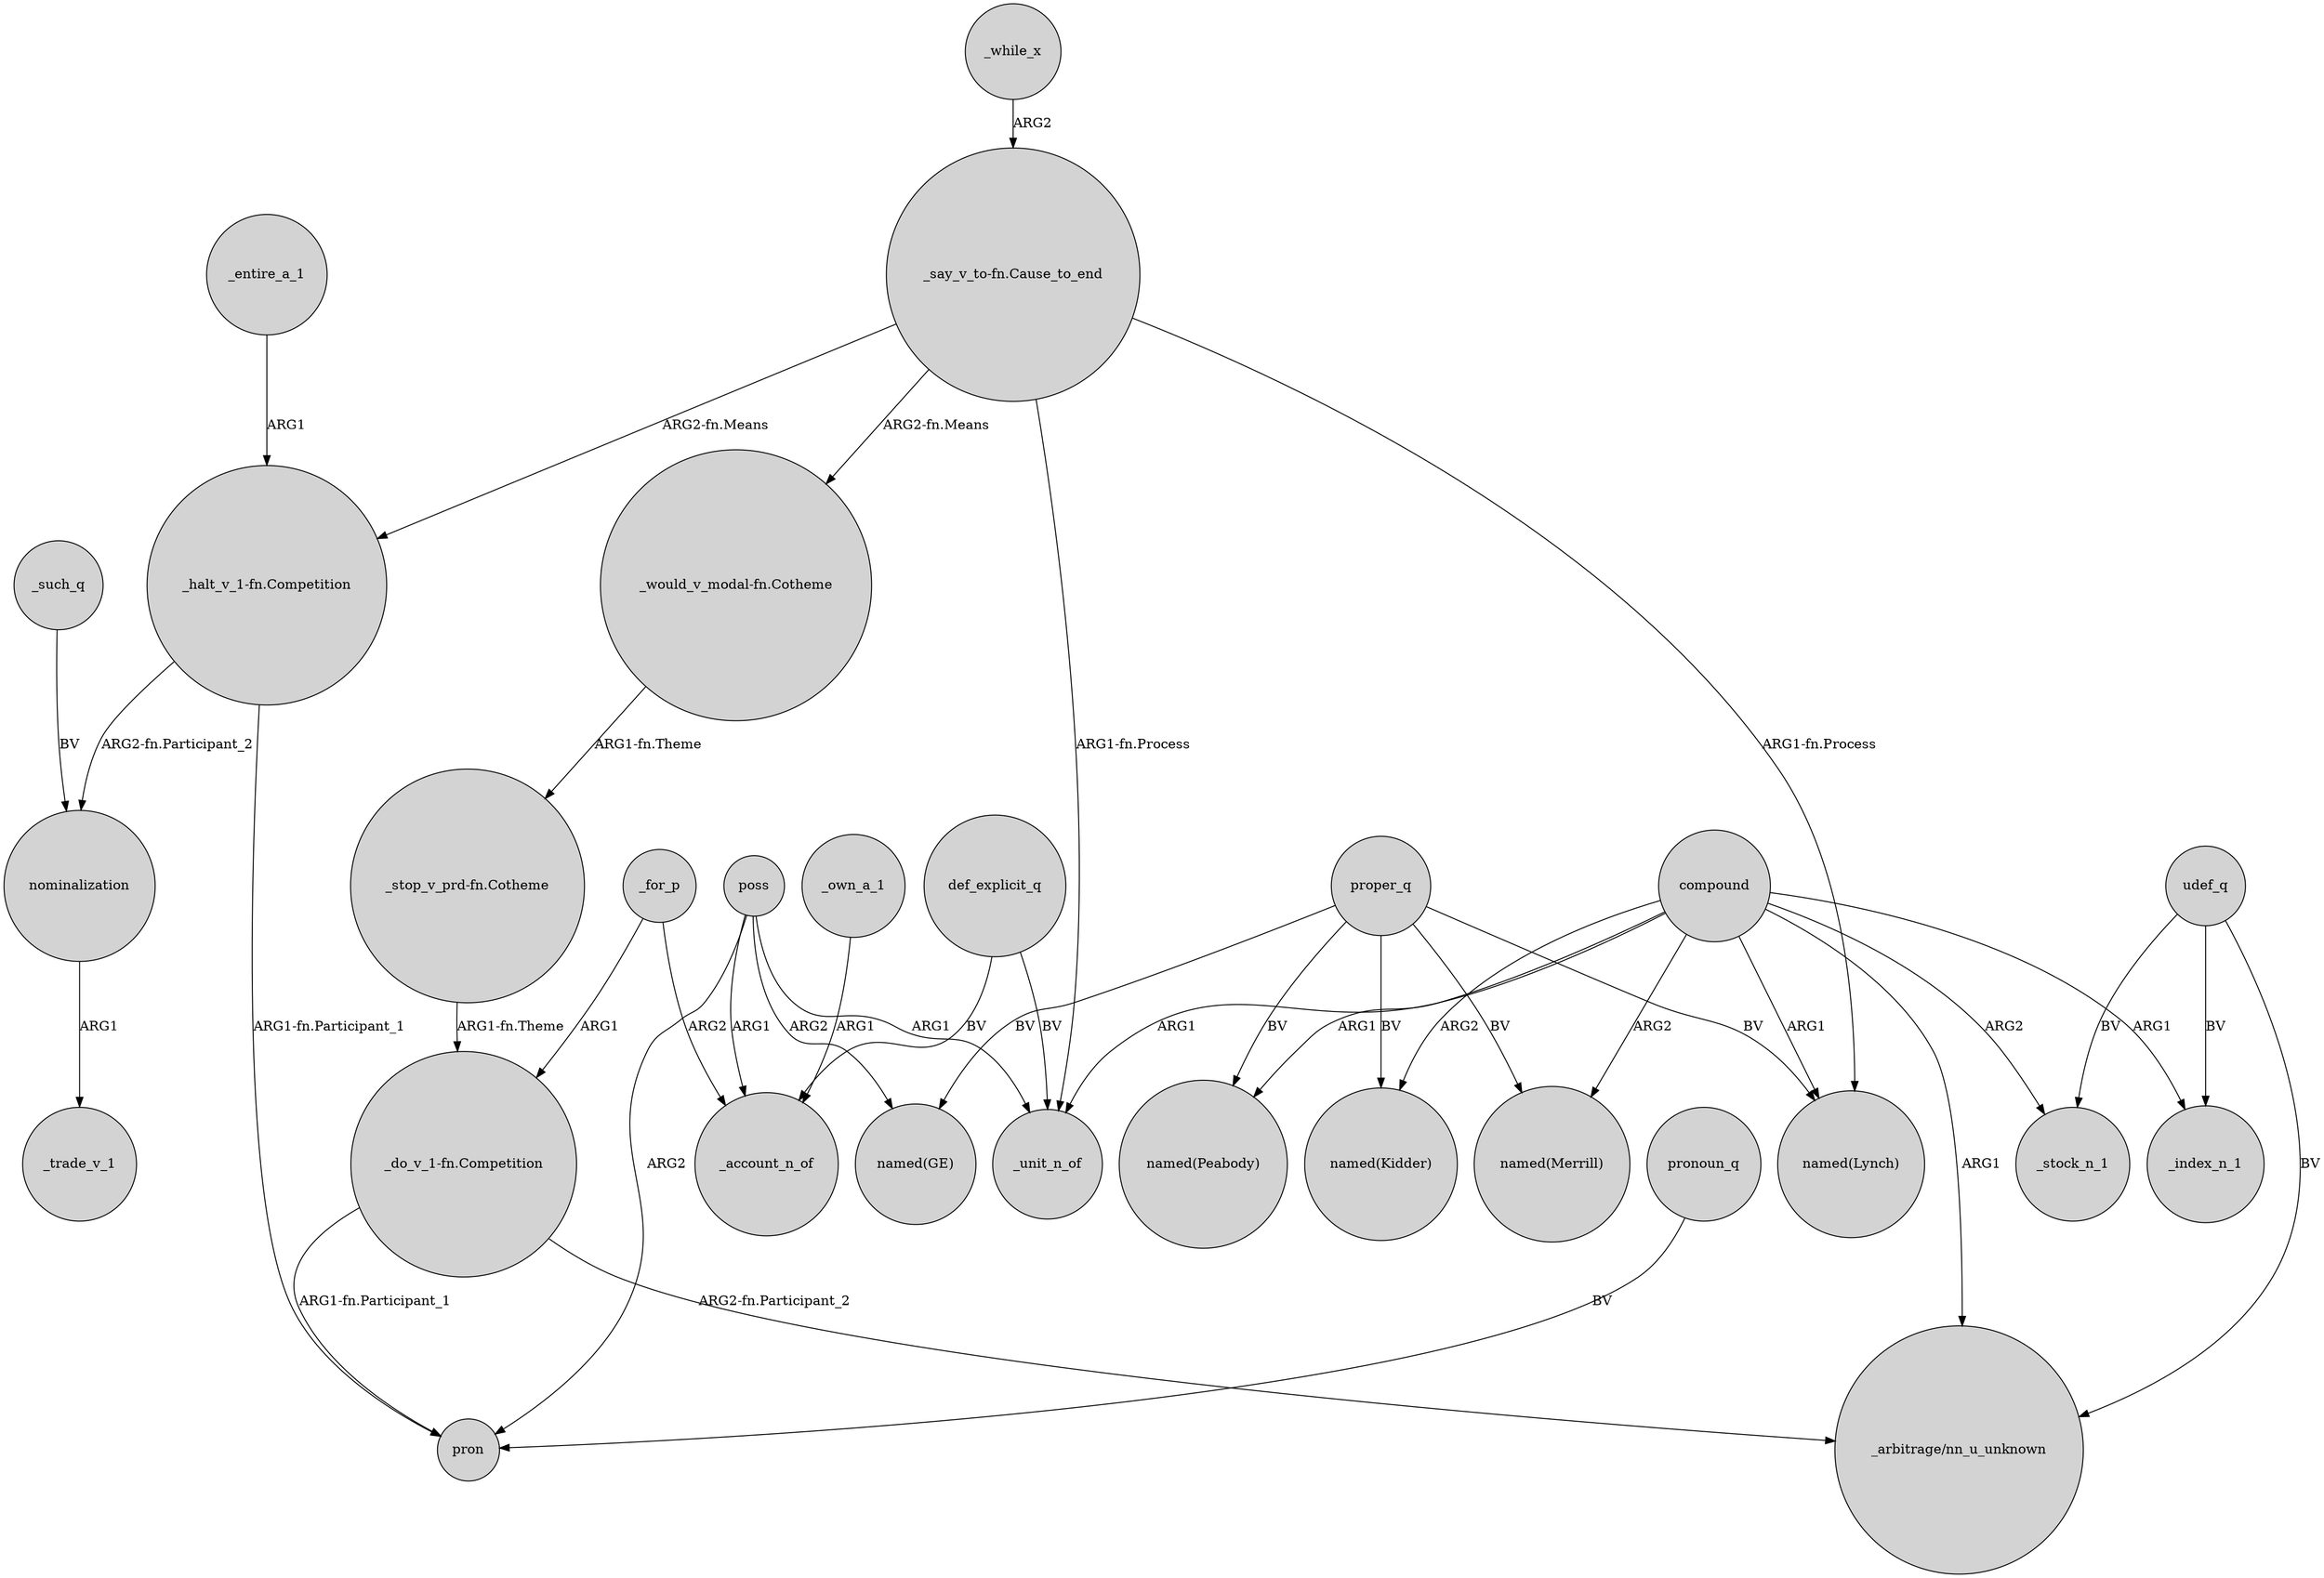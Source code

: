 digraph {
	node [shape=circle style=filled]
	"_say_v_to-fn.Cause_to_end" -> _unit_n_of [label="ARG1-fn.Process"]
	"_do_v_1-fn.Competition" -> "_arbitrage/nn_u_unknown" [label="ARG2-fn.Participant_2"]
	compound -> "named(Peabody)" [label=ARG1]
	proper_q -> "named(Peabody)" [label=BV]
	proper_q -> "named(Merrill)" [label=BV]
	"_do_v_1-fn.Competition" -> pron [label="ARG1-fn.Participant_1"]
	"_halt_v_1-fn.Competition" -> pron [label="ARG1-fn.Participant_1"]
	udef_q -> _index_n_1 [label=BV]
	def_explicit_q -> _account_n_of [label=BV]
	_entire_a_1 -> "_halt_v_1-fn.Competition" [label=ARG1]
	_while_x -> "_say_v_to-fn.Cause_to_end" [label=ARG2]
	pronoun_q -> pron [label=BV]
	"_say_v_to-fn.Cause_to_end" -> "named(Lynch)" [label="ARG1-fn.Process"]
	poss -> pron [label=ARG2]
	udef_q -> _stock_n_1 [label=BV]
	def_explicit_q -> _unit_n_of [label=BV]
	poss -> "named(GE)" [label=ARG2]
	"_stop_v_prd-fn.Cotheme" -> "_do_v_1-fn.Competition" [label="ARG1-fn.Theme"]
	compound -> "named(Kidder)" [label=ARG2]
	compound -> _stock_n_1 [label=ARG2]
	udef_q -> "_arbitrage/nn_u_unknown" [label=BV]
	"_would_v_modal-fn.Cotheme" -> "_stop_v_prd-fn.Cotheme" [label="ARG1-fn.Theme"]
	proper_q -> "named(GE)" [label=BV]
	proper_q -> "named(Lynch)" [label=BV]
	_such_q -> nominalization [label=BV]
	compound -> "_arbitrage/nn_u_unknown" [label=ARG1]
	"_say_v_to-fn.Cause_to_end" -> "_halt_v_1-fn.Competition" [label="ARG2-fn.Means"]
	_for_p -> "_do_v_1-fn.Competition" [label=ARG1]
	compound -> _index_n_1 [label=ARG1]
	compound -> "named(Lynch)" [label=ARG1]
	"_halt_v_1-fn.Competition" -> nominalization [label="ARG2-fn.Participant_2"]
	_for_p -> _account_n_of [label=ARG2]
	poss -> _account_n_of [label=ARG1]
	poss -> _unit_n_of [label=ARG1]
	compound -> _unit_n_of [label=ARG1]
	_own_a_1 -> _account_n_of [label=ARG1]
	"_say_v_to-fn.Cause_to_end" -> "_would_v_modal-fn.Cotheme" [label="ARG2-fn.Means"]
	proper_q -> "named(Kidder)" [label=BV]
	compound -> "named(Merrill)" [label=ARG2]
	nominalization -> _trade_v_1 [label=ARG1]
}
